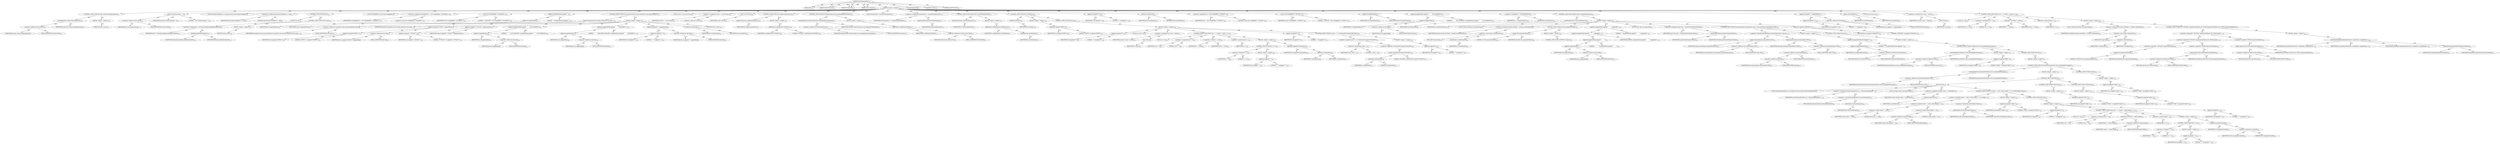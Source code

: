 digraph "printElementDecl" {  
"111669149700" [label = <(METHOD,printElementDecl)<SUB>233</SUB>> ]
"115964116994" [label = <(PARAM,this)<SUB>233</SUB>> ]
"115964117003" [label = <(PARAM,PrintWriter out)<SUB>233</SUB>> ]
"115964117004" [label = <(PARAM,String name)<SUB>233</SUB>> ]
"115964117005" [label = <(PARAM,Class element)<SUB>233</SUB>> ]
"25769803800" [label = <(BLOCK,&lt;empty&gt;,&lt;empty&gt;)<SUB>234</SUB>> ]
"47244640271" [label = <(CONTROL_STRUCTURE,IF,if (this.visited.containsKey(name)))<SUB>236</SUB>> ]
"30064771198" [label = <(containsKey,this.visited.containsKey(name))<SUB>236</SUB>> ]
"30064771199" [label = <(&lt;operator&gt;.fieldAccess,this.visited)<SUB>236</SUB>> ]
"68719476846" [label = <(IDENTIFIER,this,this.visited.containsKey(name))> ]
"55834574858" [label = <(FIELD_IDENTIFIER,visited,visited)<SUB>236</SUB>> ]
"68719476847" [label = <(IDENTIFIER,name,this.visited.containsKey(name))<SUB>236</SUB>> ]
"25769803801" [label = <(BLOCK,&lt;empty&gt;,&lt;empty&gt;)<SUB>236</SUB>> ]
"146028888064" [label = <(RETURN,return;,return;)<SUB>237</SUB>> ]
"30064771200" [label = <(put,this.visited.put(name, &quot;&quot;))<SUB>239</SUB>> ]
"30064771201" [label = <(&lt;operator&gt;.fieldAccess,this.visited)<SUB>239</SUB>> ]
"68719476848" [label = <(IDENTIFIER,this,this.visited.put(name, &quot;&quot;))> ]
"55834574859" [label = <(FIELD_IDENTIFIER,visited,visited)<SUB>239</SUB>> ]
"68719476849" [label = <(IDENTIFIER,name,this.visited.put(name, &quot;&quot;))<SUB>239</SUB>> ]
"90194313255" [label = <(LITERAL,&quot;&quot;,this.visited.put(name, &quot;&quot;))<SUB>239</SUB>> ]
"94489280525" [label = <(LOCAL,IntrospectionHelper ih: org.apache.tools.ant.IntrospectionHelper)<SUB>241</SUB>> ]
"30064771202" [label = <(&lt;operator&gt;.assignment,IntrospectionHelper ih = null)<SUB>241</SUB>> ]
"68719476850" [label = <(IDENTIFIER,ih,IntrospectionHelper ih = null)<SUB>241</SUB>> ]
"90194313256" [label = <(LITERAL,null,IntrospectionHelper ih = null)<SUB>241</SUB>> ]
"47244640272" [label = <(CONTROL_STRUCTURE,TRY,try)<SUB>242</SUB>> ]
"25769803802" [label = <(BLOCK,try,try)<SUB>242</SUB>> ]
"30064771203" [label = <(&lt;operator&gt;.assignment,ih = IntrospectionHelper.getHelper(element))<SUB>243</SUB>> ]
"68719476851" [label = <(IDENTIFIER,ih,ih = IntrospectionHelper.getHelper(element))<SUB>243</SUB>> ]
"30064771204" [label = <(getHelper,getHelper(element))<SUB>243</SUB>> ]
"68719476852" [label = <(IDENTIFIER,IntrospectionHelper,getHelper(element))<SUB>243</SUB>> ]
"68719476853" [label = <(IDENTIFIER,element,getHelper(element))<SUB>243</SUB>> ]
"47244640273" [label = <(CONTROL_STRUCTURE,CATCH,catch)<SUB>244</SUB>> ]
"25769803803" [label = <(BLOCK,&lt;empty&gt;,&lt;empty&gt;)<SUB>244</SUB>> ]
"146028888065" [label = <(RETURN,return;,return;)<SUB>250</SUB>> ]
"94489280526" [label = <(LOCAL,StringBuffer sb: java.lang.StringBuffer)<SUB>253</SUB>> ]
"30064771205" [label = <(&lt;operator&gt;.assignment,StringBuffer sb = new StringBuffer(&quot;&lt;!ELEMENT &quot;))<SUB>253</SUB>> ]
"68719476854" [label = <(IDENTIFIER,sb,StringBuffer sb = new StringBuffer(&quot;&lt;!ELEMENT &quot;))<SUB>253</SUB>> ]
"30064771206" [label = <(&lt;operator&gt;.alloc,new StringBuffer(&quot;&lt;!ELEMENT &quot;))<SUB>253</SUB>> ]
"30064771207" [label = <(&lt;init&gt;,new StringBuffer(&quot;&lt;!ELEMENT &quot;))<SUB>253</SUB>> ]
"68719476855" [label = <(IDENTIFIER,sb,new StringBuffer(&quot;&lt;!ELEMENT &quot;))<SUB>253</SUB>> ]
"90194313257" [label = <(LITERAL,&quot;&lt;!ELEMENT &quot;,new StringBuffer(&quot;&lt;!ELEMENT &quot;))<SUB>253</SUB>> ]
"30064771208" [label = <(append,sb.append(name).append(&quot; &quot;))<SUB>254</SUB>> ]
"30064771209" [label = <(append,sb.append(name))<SUB>254</SUB>> ]
"68719476856" [label = <(IDENTIFIER,sb,sb.append(name))<SUB>254</SUB>> ]
"68719476857" [label = <(IDENTIFIER,name,sb.append(name))<SUB>254</SUB>> ]
"90194313258" [label = <(LITERAL,&quot; &quot;,sb.append(name).append(&quot; &quot;))<SUB>254</SUB>> ]
"47244640274" [label = <(CONTROL_STRUCTURE,IF,if (org.apache.tools.ant.types.Reference.class.equals(element)))<SUB>256</SUB>> ]
"30064771210" [label = <(equals,org.apache.tools.ant.types.Reference.class.equa...)<SUB>256</SUB>> ]
"30064771211" [label = <(&lt;operator&gt;.fieldAccess,org.apache.tools.ant.types.Reference.class)<SUB>256</SUB>> ]
"68719476858" [label = <(IDENTIFIER,org.apache.tools.ant.types.Reference,org.apache.tools.ant.types.Reference.class.equa...)<SUB>256</SUB>> ]
"55834574860" [label = <(FIELD_IDENTIFIER,class,class)<SUB>256</SUB>> ]
"68719476859" [label = <(IDENTIFIER,element,org.apache.tools.ant.types.Reference.class.equa...)<SUB>256</SUB>> ]
"25769803804" [label = <(BLOCK,&lt;empty&gt;,&lt;empty&gt;)<SUB>256</SUB>> ]
"30064771212" [label = <(append,sb.append(&quot;EMPTY&gt;&quot;).append(lSep))<SUB>257</SUB>> ]
"30064771213" [label = <(append,sb.append(&quot;EMPTY&gt;&quot;))<SUB>257</SUB>> ]
"68719476860" [label = <(IDENTIFIER,sb,sb.append(&quot;EMPTY&gt;&quot;))<SUB>257</SUB>> ]
"90194313259" [label = <(LITERAL,&quot;EMPTY&gt;&quot;,sb.append(&quot;EMPTY&gt;&quot;))<SUB>257</SUB>> ]
"30064771214" [label = <(&lt;operator&gt;.fieldAccess,this.lSep)<SUB>257</SUB>> ]
"68719476861" [label = <(IDENTIFIER,this,sb.append(&quot;EMPTY&gt;&quot;).append(lSep))> ]
"55834574861" [label = <(FIELD_IDENTIFIER,lSep,lSep)<SUB>257</SUB>> ]
"30064771215" [label = <(append,sb.append(&quot;&lt;!ATTLIST &quot;).append(name))<SUB>258</SUB>> ]
"30064771216" [label = <(append,sb.append(&quot;&lt;!ATTLIST &quot;))<SUB>258</SUB>> ]
"68719476862" [label = <(IDENTIFIER,sb,sb.append(&quot;&lt;!ATTLIST &quot;))<SUB>258</SUB>> ]
"90194313260" [label = <(LITERAL,&quot;&lt;!ATTLIST &quot;,sb.append(&quot;&lt;!ATTLIST &quot;))<SUB>258</SUB>> ]
"68719476863" [label = <(IDENTIFIER,name,sb.append(&quot;&lt;!ATTLIST &quot;).append(name))<SUB>258</SUB>> ]
"30064771217" [label = <(append,sb.append(lSep).append(&quot;          id ID #IMPLIED&quot;))<SUB>259</SUB>> ]
"30064771218" [label = <(append,sb.append(lSep))<SUB>259</SUB>> ]
"68719476864" [label = <(IDENTIFIER,sb,sb.append(lSep))<SUB>259</SUB>> ]
"30064771219" [label = <(&lt;operator&gt;.fieldAccess,this.lSep)<SUB>259</SUB>> ]
"68719476865" [label = <(IDENTIFIER,this,sb.append(lSep))> ]
"55834574862" [label = <(FIELD_IDENTIFIER,lSep,lSep)<SUB>259</SUB>> ]
"90194313261" [label = <(LITERAL,&quot;          id ID #IMPLIED&quot;,sb.append(lSep).append(&quot;          id ID #IMPLIED&quot;))<SUB>259</SUB>> ]
"30064771220" [label = <(append,sb.append(lSep).append(&quot;          refid IDREF #...)<SUB>260</SUB>> ]
"30064771221" [label = <(append,sb.append(lSep))<SUB>260</SUB>> ]
"68719476866" [label = <(IDENTIFIER,sb,sb.append(lSep))<SUB>260</SUB>> ]
"30064771222" [label = <(&lt;operator&gt;.fieldAccess,this.lSep)<SUB>260</SUB>> ]
"68719476867" [label = <(IDENTIFIER,this,sb.append(lSep))> ]
"55834574863" [label = <(FIELD_IDENTIFIER,lSep,lSep)<SUB>260</SUB>> ]
"90194313262" [label = <(LITERAL,&quot;          refid IDREF #IMPLIED&quot;,sb.append(lSep).append(&quot;          refid IDREF #...)<SUB>260</SUB>> ]
"30064771223" [label = <(append,sb.append(&quot;&gt;&quot;).append(lSep))<SUB>261</SUB>> ]
"30064771224" [label = <(append,sb.append(&quot;&gt;&quot;))<SUB>261</SUB>> ]
"68719476868" [label = <(IDENTIFIER,sb,sb.append(&quot;&gt;&quot;))<SUB>261</SUB>> ]
"90194313263" [label = <(LITERAL,&quot;&gt;&quot;,sb.append(&quot;&gt;&quot;))<SUB>261</SUB>> ]
"30064771225" [label = <(&lt;operator&gt;.fieldAccess,this.lSep)<SUB>261</SUB>> ]
"68719476869" [label = <(IDENTIFIER,this,sb.append(&quot;&gt;&quot;).append(lSep))> ]
"55834574864" [label = <(FIELD_IDENTIFIER,lSep,lSep)<SUB>261</SUB>> ]
"30064771226" [label = <(println,out.println(sb))<SUB>262</SUB>> ]
"68719476870" [label = <(IDENTIFIER,out,out.println(sb))<SUB>262</SUB>> ]
"68719476871" [label = <(IDENTIFIER,sb,out.println(sb))<SUB>262</SUB>> ]
"146028888066" [label = <(RETURN,return;,return;)<SUB>263</SUB>> ]
"94489280527" [label = <(LOCAL,Vector v: java.util.Vector)<SUB>266</SUB>> ]
"30064771227" [label = <(&lt;operator&gt;.assignment,Vector v = new Vector())<SUB>266</SUB>> ]
"68719476872" [label = <(IDENTIFIER,v,Vector v = new Vector())<SUB>266</SUB>> ]
"30064771228" [label = <(&lt;operator&gt;.alloc,new Vector())<SUB>266</SUB>> ]
"30064771229" [label = <(&lt;init&gt;,new Vector())<SUB>266</SUB>> ]
"68719476873" [label = <(IDENTIFIER,v,new Vector())<SUB>266</SUB>> ]
"47244640275" [label = <(CONTROL_STRUCTURE,IF,if (supportsCharacters()))<SUB>267</SUB>> ]
"30064771230" [label = <(supportsCharacters,supportsCharacters())<SUB>267</SUB>> ]
"68719476874" [label = <(IDENTIFIER,ih,supportsCharacters())<SUB>267</SUB>> ]
"25769803805" [label = <(BLOCK,&lt;empty&gt;,&lt;empty&gt;)<SUB>267</SUB>> ]
"30064771231" [label = <(addElement,v.addElement(&quot;#PCDATA&quot;))<SUB>268</SUB>> ]
"68719476875" [label = <(IDENTIFIER,v,v.addElement(&quot;#PCDATA&quot;))<SUB>268</SUB>> ]
"90194313264" [label = <(LITERAL,&quot;#PCDATA&quot;,v.addElement(&quot;#PCDATA&quot;))<SUB>268</SUB>> ]
"47244640276" [label = <(CONTROL_STRUCTURE,IF,if (TaskContainer.class.isAssignableFrom(element)))<SUB>271</SUB>> ]
"30064771232" [label = <(isAssignableFrom,TaskContainer.class.isAssignableFrom(element))<SUB>271</SUB>> ]
"30064771233" [label = <(&lt;operator&gt;.fieldAccess,TaskContainer.class)<SUB>271</SUB>> ]
"68719476876" [label = <(IDENTIFIER,TaskContainer,TaskContainer.class.isAssignableFrom(element))<SUB>271</SUB>> ]
"55834574865" [label = <(FIELD_IDENTIFIER,class,class)<SUB>271</SUB>> ]
"68719476877" [label = <(IDENTIFIER,element,TaskContainer.class.isAssignableFrom(element))<SUB>271</SUB>> ]
"25769803806" [label = <(BLOCK,&lt;empty&gt;,&lt;empty&gt;)<SUB>271</SUB>> ]
"30064771234" [label = <(addElement,v.addElement(TASKS))<SUB>272</SUB>> ]
"68719476878" [label = <(IDENTIFIER,v,v.addElement(TASKS))<SUB>272</SUB>> ]
"30064771235" [label = <(&lt;operator&gt;.fieldAccess,AntStructure.TASKS)<SUB>272</SUB>> ]
"180388626442" [label = <(TYPE_REF,AntStructure,AntStructure)<SUB>272</SUB>> ]
"55834574866" [label = <(FIELD_IDENTIFIER,TASKS,TASKS)<SUB>272</SUB>> ]
"94489280528" [label = <(LOCAL,Enumeration e: java.util.Enumeration)<SUB>275</SUB>> ]
"30064771236" [label = <(&lt;operator&gt;.assignment,Enumeration e = ih.getNestedElements())<SUB>275</SUB>> ]
"68719476879" [label = <(IDENTIFIER,e,Enumeration e = ih.getNestedElements())<SUB>275</SUB>> ]
"30064771237" [label = <(getNestedElements,getNestedElements())<SUB>275</SUB>> ]
"68719476880" [label = <(IDENTIFIER,ih,getNestedElements())<SUB>275</SUB>> ]
"47244640277" [label = <(CONTROL_STRUCTURE,WHILE,while (e.hasMoreElements()))<SUB>276</SUB>> ]
"30064771238" [label = <(hasMoreElements,e.hasMoreElements())<SUB>276</SUB>> ]
"68719476881" [label = <(IDENTIFIER,e,e.hasMoreElements())<SUB>276</SUB>> ]
"25769803807" [label = <(BLOCK,&lt;empty&gt;,&lt;empty&gt;)<SUB>276</SUB>> ]
"30064771239" [label = <(addElement,v.addElement(e.nextElement()))<SUB>277</SUB>> ]
"68719476882" [label = <(IDENTIFIER,v,v.addElement(e.nextElement()))<SUB>277</SUB>> ]
"30064771240" [label = <(nextElement,e.nextElement())<SUB>277</SUB>> ]
"68719476883" [label = <(IDENTIFIER,e,e.nextElement())<SUB>277</SUB>> ]
"47244640278" [label = <(CONTROL_STRUCTURE,IF,if (v.isEmpty()))<SUB>280</SUB>> ]
"30064771241" [label = <(isEmpty,v.isEmpty())<SUB>280</SUB>> ]
"68719476884" [label = <(IDENTIFIER,v,v.isEmpty())<SUB>280</SUB>> ]
"25769803808" [label = <(BLOCK,&lt;empty&gt;,&lt;empty&gt;)<SUB>280</SUB>> ]
"30064771242" [label = <(append,sb.append(&quot;EMPTY&quot;))<SUB>281</SUB>> ]
"68719476885" [label = <(IDENTIFIER,sb,sb.append(&quot;EMPTY&quot;))<SUB>281</SUB>> ]
"90194313265" [label = <(LITERAL,&quot;EMPTY&quot;,sb.append(&quot;EMPTY&quot;))<SUB>281</SUB>> ]
"47244640279" [label = <(CONTROL_STRUCTURE,ELSE,else)<SUB>282</SUB>> ]
"25769803809" [label = <(BLOCK,&lt;empty&gt;,&lt;empty&gt;)<SUB>282</SUB>> ]
"30064771243" [label = <(append,sb.append(&quot;(&quot;))<SUB>283</SUB>> ]
"68719476886" [label = <(IDENTIFIER,sb,sb.append(&quot;(&quot;))<SUB>283</SUB>> ]
"90194313266" [label = <(LITERAL,&quot;(&quot;,sb.append(&quot;(&quot;))<SUB>283</SUB>> ]
"94489280529" [label = <(LOCAL,int count: int)<SUB>284</SUB>> ]
"30064771244" [label = <(&lt;operator&gt;.assignment,int count = v.size())<SUB>284</SUB>> ]
"68719476887" [label = <(IDENTIFIER,count,int count = v.size())<SUB>284</SUB>> ]
"30064771245" [label = <(size,v.size())<SUB>284</SUB>> ]
"68719476888" [label = <(IDENTIFIER,v,v.size())<SUB>284</SUB>> ]
"47244640280" [label = <(CONTROL_STRUCTURE,FOR,for (int i = 0; Some(i &lt; count); i++))<SUB>285</SUB>> ]
"94489280530" [label = <(LOCAL,int i: int)<SUB>285</SUB>> ]
"30064771246" [label = <(&lt;operator&gt;.assignment,int i = 0)<SUB>285</SUB>> ]
"68719476889" [label = <(IDENTIFIER,i,int i = 0)<SUB>285</SUB>> ]
"90194313267" [label = <(LITERAL,0,int i = 0)<SUB>285</SUB>> ]
"30064771247" [label = <(&lt;operator&gt;.lessThan,i &lt; count)<SUB>285</SUB>> ]
"68719476890" [label = <(IDENTIFIER,i,i &lt; count)<SUB>285</SUB>> ]
"68719476891" [label = <(IDENTIFIER,count,i &lt; count)<SUB>285</SUB>> ]
"30064771248" [label = <(&lt;operator&gt;.postIncrement,i++)<SUB>285</SUB>> ]
"68719476892" [label = <(IDENTIFIER,i,i++)<SUB>285</SUB>> ]
"25769803810" [label = <(BLOCK,&lt;empty&gt;,&lt;empty&gt;)<SUB>285</SUB>> ]
"47244640281" [label = <(CONTROL_STRUCTURE,IF,if (i != 0))<SUB>286</SUB>> ]
"30064771249" [label = <(&lt;operator&gt;.notEquals,i != 0)<SUB>286</SUB>> ]
"68719476893" [label = <(IDENTIFIER,i,i != 0)<SUB>286</SUB>> ]
"90194313268" [label = <(LITERAL,0,i != 0)<SUB>286</SUB>> ]
"25769803811" [label = <(BLOCK,&lt;empty&gt;,&lt;empty&gt;)<SUB>286</SUB>> ]
"30064771250" [label = <(append,sb.append(&quot; | &quot;))<SUB>287</SUB>> ]
"68719476894" [label = <(IDENTIFIER,sb,sb.append(&quot; | &quot;))<SUB>287</SUB>> ]
"90194313269" [label = <(LITERAL,&quot; | &quot;,sb.append(&quot; | &quot;))<SUB>287</SUB>> ]
"30064771251" [label = <(append,sb.append(v.elementAt(i)))<SUB>289</SUB>> ]
"68719476895" [label = <(IDENTIFIER,sb,sb.append(v.elementAt(i)))<SUB>289</SUB>> ]
"30064771252" [label = <(elementAt,v.elementAt(i))<SUB>289</SUB>> ]
"68719476896" [label = <(IDENTIFIER,v,v.elementAt(i))<SUB>289</SUB>> ]
"68719476897" [label = <(IDENTIFIER,i,v.elementAt(i))<SUB>289</SUB>> ]
"30064771253" [label = <(append,sb.append(&quot;)&quot;))<SUB>291</SUB>> ]
"68719476898" [label = <(IDENTIFIER,sb,sb.append(&quot;)&quot;))<SUB>291</SUB>> ]
"90194313270" [label = <(LITERAL,&quot;)&quot;,sb.append(&quot;)&quot;))<SUB>291</SUB>> ]
"47244640282" [label = <(CONTROL_STRUCTURE,IF,if (count &gt; 1 || !v.elementAt(0).equals(&quot;#PCDATA&quot;)))<SUB>292</SUB>> ]
"30064771254" [label = <(&lt;operator&gt;.logicalOr,count &gt; 1 || !v.elementAt(0).equals(&quot;#PCDATA&quot;))<SUB>292</SUB>> ]
"30064771255" [label = <(&lt;operator&gt;.greaterThan,count &gt; 1)<SUB>292</SUB>> ]
"68719476899" [label = <(IDENTIFIER,count,count &gt; 1)<SUB>292</SUB>> ]
"90194313271" [label = <(LITERAL,1,count &gt; 1)<SUB>292</SUB>> ]
"30064771256" [label = <(&lt;operator&gt;.logicalNot,!v.elementAt(0).equals(&quot;#PCDATA&quot;))<SUB>292</SUB>> ]
"30064771257" [label = <(equals,v.elementAt(0).equals(&quot;#PCDATA&quot;))<SUB>292</SUB>> ]
"30064771258" [label = <(elementAt,v.elementAt(0))<SUB>292</SUB>> ]
"68719476900" [label = <(IDENTIFIER,v,v.elementAt(0))<SUB>292</SUB>> ]
"90194313272" [label = <(LITERAL,0,v.elementAt(0))<SUB>292</SUB>> ]
"90194313273" [label = <(LITERAL,&quot;#PCDATA&quot;,v.elementAt(0).equals(&quot;#PCDATA&quot;))<SUB>292</SUB>> ]
"25769803812" [label = <(BLOCK,&lt;empty&gt;,&lt;empty&gt;)<SUB>292</SUB>> ]
"30064771259" [label = <(append,sb.append(&quot;*&quot;))<SUB>293</SUB>> ]
"68719476901" [label = <(IDENTIFIER,sb,sb.append(&quot;*&quot;))<SUB>293</SUB>> ]
"90194313274" [label = <(LITERAL,&quot;*&quot;,sb.append(&quot;*&quot;))<SUB>293</SUB>> ]
"30064771260" [label = <(append,sb.append(&quot;&gt;&quot;))<SUB>296</SUB>> ]
"68719476902" [label = <(IDENTIFIER,sb,sb.append(&quot;&gt;&quot;))<SUB>296</SUB>> ]
"90194313275" [label = <(LITERAL,&quot;&gt;&quot;,sb.append(&quot;&gt;&quot;))<SUB>296</SUB>> ]
"30064771261" [label = <(println,out.println(sb))<SUB>297</SUB>> ]
"68719476903" [label = <(IDENTIFIER,out,out.println(sb))<SUB>297</SUB>> ]
"68719476904" [label = <(IDENTIFIER,sb,out.println(sb))<SUB>297</SUB>> ]
"30064771262" [label = <(&lt;operator&gt;.assignment,sb = new StringBuffer(&quot;&lt;!ATTLIST &quot;))<SUB>299</SUB>> ]
"68719476905" [label = <(IDENTIFIER,sb,sb = new StringBuffer(&quot;&lt;!ATTLIST &quot;))<SUB>299</SUB>> ]
"30064771263" [label = <(&lt;operator&gt;.alloc,new StringBuffer(&quot;&lt;!ATTLIST &quot;))<SUB>299</SUB>> ]
"30064771264" [label = <(&lt;init&gt;,new StringBuffer(&quot;&lt;!ATTLIST &quot;))<SUB>299</SUB>> ]
"68719476906" [label = <(IDENTIFIER,sb,new StringBuffer(&quot;&lt;!ATTLIST &quot;))<SUB>299</SUB>> ]
"90194313276" [label = <(LITERAL,&quot;&lt;!ATTLIST &quot;,new StringBuffer(&quot;&lt;!ATTLIST &quot;))<SUB>299</SUB>> ]
"30064771265" [label = <(append,sb.append(name))<SUB>300</SUB>> ]
"68719476907" [label = <(IDENTIFIER,sb,sb.append(name))<SUB>300</SUB>> ]
"68719476908" [label = <(IDENTIFIER,name,sb.append(name))<SUB>300</SUB>> ]
"30064771266" [label = <(append,sb.append(lSep).append(&quot;          id ID #IMPLIED&quot;))<SUB>301</SUB>> ]
"30064771267" [label = <(append,sb.append(lSep))<SUB>301</SUB>> ]
"68719476909" [label = <(IDENTIFIER,sb,sb.append(lSep))<SUB>301</SUB>> ]
"30064771268" [label = <(&lt;operator&gt;.fieldAccess,this.lSep)<SUB>301</SUB>> ]
"68719476910" [label = <(IDENTIFIER,this,sb.append(lSep))> ]
"55834574867" [label = <(FIELD_IDENTIFIER,lSep,lSep)<SUB>301</SUB>> ]
"90194313277" [label = <(LITERAL,&quot;          id ID #IMPLIED&quot;,sb.append(lSep).append(&quot;          id ID #IMPLIED&quot;))<SUB>301</SUB>> ]
"30064771269" [label = <(&lt;operator&gt;.assignment,e = ih.getAttributes())<SUB>303</SUB>> ]
"68719476911" [label = <(IDENTIFIER,e,e = ih.getAttributes())<SUB>303</SUB>> ]
"30064771270" [label = <(getAttributes,getAttributes())<SUB>303</SUB>> ]
"68719476912" [label = <(IDENTIFIER,ih,getAttributes())<SUB>303</SUB>> ]
"47244640283" [label = <(CONTROL_STRUCTURE,WHILE,while (e.hasMoreElements()))<SUB>304</SUB>> ]
"30064771271" [label = <(hasMoreElements,e.hasMoreElements())<SUB>304</SUB>> ]
"68719476913" [label = <(IDENTIFIER,e,e.hasMoreElements())<SUB>304</SUB>> ]
"25769803813" [label = <(BLOCK,&lt;empty&gt;,&lt;empty&gt;)<SUB>304</SUB>> ]
"94489280531" [label = <(LOCAL,String attrName: java.lang.String)<SUB>305</SUB>> ]
"30064771272" [label = <(&lt;operator&gt;.assignment,String attrName = (String) e.nextElement())<SUB>305</SUB>> ]
"68719476914" [label = <(IDENTIFIER,attrName,String attrName = (String) e.nextElement())<SUB>305</SUB>> ]
"30064771273" [label = <(&lt;operator&gt;.cast,(String) e.nextElement())<SUB>305</SUB>> ]
"180388626443" [label = <(TYPE_REF,String,String)<SUB>305</SUB>> ]
"30064771274" [label = <(nextElement,e.nextElement())<SUB>305</SUB>> ]
"68719476915" [label = <(IDENTIFIER,e,e.nextElement())<SUB>305</SUB>> ]
"47244640284" [label = <(CONTROL_STRUCTURE,IF,if (this.equals(attrName)))<SUB>306</SUB>> ]
"30064771275" [label = <(equals,this.equals(attrName))<SUB>306</SUB>> ]
"90194313278" [label = <(LITERAL,&quot;id&quot;,this.equals(attrName))<SUB>306</SUB>> ]
"68719476916" [label = <(IDENTIFIER,attrName,this.equals(attrName))<SUB>306</SUB>> ]
"25769803814" [label = <(BLOCK,&lt;empty&gt;,&lt;empty&gt;)<SUB>306</SUB>> ]
"47244640285" [label = <(CONTROL_STRUCTURE,CONTINUE,continue;)<SUB>307</SUB>> ]
"30064771276" [label = <(append,sb.append(lSep).append(&quot;          &quot;).append(att...)<SUB>310</SUB>> ]
"30064771277" [label = <(append,sb.append(lSep).append(&quot;          &quot;).append(att...)<SUB>310</SUB>> ]
"30064771278" [label = <(append,sb.append(lSep).append(&quot;          &quot;))<SUB>310</SUB>> ]
"30064771279" [label = <(append,sb.append(lSep))<SUB>310</SUB>> ]
"68719476917" [label = <(IDENTIFIER,sb,sb.append(lSep))<SUB>310</SUB>> ]
"30064771280" [label = <(&lt;operator&gt;.fieldAccess,this.lSep)<SUB>310</SUB>> ]
"68719476918" [label = <(IDENTIFIER,this,sb.append(lSep))> ]
"55834574868" [label = <(FIELD_IDENTIFIER,lSep,lSep)<SUB>310</SUB>> ]
"90194313279" [label = <(LITERAL,&quot;          &quot;,sb.append(lSep).append(&quot;          &quot;))<SUB>310</SUB>> ]
"68719476919" [label = <(IDENTIFIER,attrName,sb.append(lSep).append(&quot;          &quot;).append(att...)<SUB>310</SUB>> ]
"90194313280" [label = <(LITERAL,&quot; &quot;,sb.append(lSep).append(&quot;          &quot;).append(att...)<SUB>310</SUB>> ]
"94489280532" [label = <(LOCAL,Class type: java.lang.Class)<SUB>311</SUB>> ]
"30064771281" [label = <(&lt;operator&gt;.assignment,Class type = ih.getAttributeType(attrName))<SUB>311</SUB>> ]
"68719476920" [label = <(IDENTIFIER,type,Class type = ih.getAttributeType(attrName))<SUB>311</SUB>> ]
"30064771282" [label = <(getAttributeType,getAttributeType(attrName))<SUB>311</SUB>> ]
"68719476921" [label = <(IDENTIFIER,ih,getAttributeType(attrName))<SUB>311</SUB>> ]
"68719476922" [label = <(IDENTIFIER,attrName,getAttributeType(attrName))<SUB>311</SUB>> ]
"47244640286" [label = <(CONTROL_STRUCTURE,IF,if (type.equals(java.lang.Boolean.class) || type.equals(java.lang.Boolean.TYPE)))<SUB>312</SUB>> ]
"30064771283" [label = <(&lt;operator&gt;.logicalOr,type.equals(java.lang.Boolean.class) || type.eq...)<SUB>312</SUB>> ]
"30064771284" [label = <(equals,type.equals(java.lang.Boolean.class))<SUB>312</SUB>> ]
"68719476923" [label = <(IDENTIFIER,type,type.equals(java.lang.Boolean.class))<SUB>312</SUB>> ]
"30064771285" [label = <(&lt;operator&gt;.fieldAccess,java.lang.Boolean.class)<SUB>312</SUB>> ]
"68719476924" [label = <(IDENTIFIER,java.lang.Boolean,type.equals(java.lang.Boolean.class))<SUB>312</SUB>> ]
"55834574869" [label = <(FIELD_IDENTIFIER,class,class)<SUB>312</SUB>> ]
"30064771286" [label = <(equals,type.equals(java.lang.Boolean.TYPE))<SUB>313</SUB>> ]
"68719476925" [label = <(IDENTIFIER,type,type.equals(java.lang.Boolean.TYPE))<SUB>313</SUB>> ]
"30064771287" [label = <(&lt;operator&gt;.fieldAccess,java.lang.Boolean.TYPE)<SUB>313</SUB>> ]
"30064771288" [label = <(&lt;operator&gt;.fieldAccess,java.lang.Boolean)<SUB>313</SUB>> ]
"30064771289" [label = <(&lt;operator&gt;.fieldAccess,java.lang)<SUB>313</SUB>> ]
"68719476926" [label = <(IDENTIFIER,java,type.equals(java.lang.Boolean.TYPE))<SUB>313</SUB>> ]
"55834574870" [label = <(FIELD_IDENTIFIER,lang,lang)<SUB>313</SUB>> ]
"55834574871" [label = <(FIELD_IDENTIFIER,Boolean,Boolean)<SUB>313</SUB>> ]
"55834574872" [label = <(FIELD_IDENTIFIER,TYPE,TYPE)<SUB>313</SUB>> ]
"25769803815" [label = <(BLOCK,&lt;empty&gt;,&lt;empty&gt;)<SUB>313</SUB>> ]
"30064771290" [label = <(append,sb.append(BOOLEAN).append(&quot; &quot;))<SUB>314</SUB>> ]
"30064771291" [label = <(append,sb.append(BOOLEAN))<SUB>314</SUB>> ]
"68719476927" [label = <(IDENTIFIER,sb,sb.append(BOOLEAN))<SUB>314</SUB>> ]
"30064771292" [label = <(&lt;operator&gt;.fieldAccess,AntStructure.BOOLEAN)<SUB>314</SUB>> ]
"180388626444" [label = <(TYPE_REF,AntStructure,AntStructure)<SUB>314</SUB>> ]
"55834574873" [label = <(FIELD_IDENTIFIER,BOOLEAN,BOOLEAN)<SUB>314</SUB>> ]
"90194313281" [label = <(LITERAL,&quot; &quot;,sb.append(BOOLEAN).append(&quot; &quot;))<SUB>314</SUB>> ]
"47244640287" [label = <(CONTROL_STRUCTURE,ELSE,else)<SUB>315</SUB>> ]
"25769803816" [label = <(BLOCK,&lt;empty&gt;,&lt;empty&gt;)<SUB>315</SUB>> ]
"47244640288" [label = <(CONTROL_STRUCTURE,IF,if (Reference.class.isAssignableFrom(type)))<SUB>315</SUB>> ]
"30064771293" [label = <(isAssignableFrom,Reference.class.isAssignableFrom(type))<SUB>315</SUB>> ]
"30064771294" [label = <(&lt;operator&gt;.fieldAccess,Reference.class)<SUB>315</SUB>> ]
"68719476928" [label = <(IDENTIFIER,Reference,Reference.class.isAssignableFrom(type))<SUB>315</SUB>> ]
"55834574874" [label = <(FIELD_IDENTIFIER,class,class)<SUB>315</SUB>> ]
"68719476929" [label = <(IDENTIFIER,type,Reference.class.isAssignableFrom(type))<SUB>315</SUB>> ]
"25769803817" [label = <(BLOCK,&lt;empty&gt;,&lt;empty&gt;)<SUB>315</SUB>> ]
"30064771295" [label = <(append,sb.append(&quot;IDREF &quot;))<SUB>316</SUB>> ]
"68719476930" [label = <(IDENTIFIER,sb,sb.append(&quot;IDREF &quot;))<SUB>316</SUB>> ]
"90194313282" [label = <(LITERAL,&quot;IDREF &quot;,sb.append(&quot;IDREF &quot;))<SUB>316</SUB>> ]
"47244640289" [label = <(CONTROL_STRUCTURE,ELSE,else)<SUB>317</SUB>> ]
"25769803818" [label = <(BLOCK,&lt;empty&gt;,&lt;empty&gt;)<SUB>317</SUB>> ]
"47244640290" [label = <(CONTROL_STRUCTURE,IF,if (EnumeratedAttribute.class.isAssignableFrom(type)))<SUB>317</SUB>> ]
"30064771296" [label = <(isAssignableFrom,EnumeratedAttribute.class.isAssignableFrom(type))<SUB>317</SUB>> ]
"30064771297" [label = <(&lt;operator&gt;.fieldAccess,EnumeratedAttribute.class)<SUB>317</SUB>> ]
"68719476931" [label = <(IDENTIFIER,EnumeratedAttribute,EnumeratedAttribute.class.isAssignableFrom(type))<SUB>317</SUB>> ]
"55834574875" [label = <(FIELD_IDENTIFIER,class,class)<SUB>317</SUB>> ]
"68719476932" [label = <(IDENTIFIER,type,EnumeratedAttribute.class.isAssignableFrom(type))<SUB>317</SUB>> ]
"25769803819" [label = <(BLOCK,&lt;empty&gt;,&lt;empty&gt;)<SUB>317</SUB>> ]
"47244640291" [label = <(CONTROL_STRUCTURE,TRY,try)<SUB>318</SUB>> ]
"25769803820" [label = <(BLOCK,try,try)<SUB>318</SUB>> ]
"94489280533" [label = <(LOCAL,EnumeratedAttribute ea: org.apache.tools.ant.types.EnumeratedAttribute)<SUB>319</SUB>> ]
"30064771298" [label = <(&lt;operator&gt;.assignment,EnumeratedAttribute ea = (EnumeratedAttribute) ...)<SUB>319</SUB>> ]
"68719476933" [label = <(IDENTIFIER,ea,EnumeratedAttribute ea = (EnumeratedAttribute) ...)<SUB>319</SUB>> ]
"30064771299" [label = <(&lt;operator&gt;.cast,(EnumeratedAttribute) type.newInstance())<SUB>320</SUB>> ]
"180388626445" [label = <(TYPE_REF,EnumeratedAttribute,EnumeratedAttribute)<SUB>320</SUB>> ]
"30064771300" [label = <(newInstance,type.newInstance())<SUB>320</SUB>> ]
"68719476934" [label = <(IDENTIFIER,type,type.newInstance())<SUB>320</SUB>> ]
"94489280534" [label = <(LOCAL,String[] values: java.lang.String[])<SUB>321</SUB>> ]
"30064771301" [label = <(&lt;operator&gt;.assignment,String[] values = ea.getValues())<SUB>321</SUB>> ]
"68719476935" [label = <(IDENTIFIER,values,String[] values = ea.getValues())<SUB>321</SUB>> ]
"30064771302" [label = <(getValues,getValues())<SUB>321</SUB>> ]
"68719476936" [label = <(IDENTIFIER,ea,getValues())<SUB>321</SUB>> ]
"47244640292" [label = <(CONTROL_STRUCTURE,IF,if (values == null || values.length == 0 || !areNmtokens(values)))<SUB>322</SUB>> ]
"30064771303" [label = <(&lt;operator&gt;.logicalOr,values == null || values.length == 0 || !areNmt...)<SUB>322</SUB>> ]
"30064771304" [label = <(&lt;operator&gt;.logicalOr,values == null || values.length == 0)<SUB>322</SUB>> ]
"30064771305" [label = <(&lt;operator&gt;.equals,values == null)<SUB>322</SUB>> ]
"68719476937" [label = <(IDENTIFIER,values,values == null)<SUB>322</SUB>> ]
"90194313283" [label = <(LITERAL,null,values == null)<SUB>322</SUB>> ]
"30064771306" [label = <(&lt;operator&gt;.equals,values.length == 0)<SUB>323</SUB>> ]
"30064771307" [label = <(&lt;operator&gt;.fieldAccess,values.length)<SUB>323</SUB>> ]
"68719476938" [label = <(IDENTIFIER,values,values.length == 0)<SUB>323</SUB>> ]
"55834574876" [label = <(FIELD_IDENTIFIER,length,length)<SUB>323</SUB>> ]
"90194313284" [label = <(LITERAL,0,values.length == 0)<SUB>323</SUB>> ]
"30064771308" [label = <(&lt;operator&gt;.logicalNot,!areNmtokens(values))<SUB>324</SUB>> ]
"30064771309" [label = <(areNmtokens,this.areNmtokens(values))<SUB>324</SUB>> ]
"68719476749" [label = <(IDENTIFIER,this,this.areNmtokens(values))<SUB>324</SUB>> ]
"68719476939" [label = <(IDENTIFIER,values,this.areNmtokens(values))<SUB>324</SUB>> ]
"25769803821" [label = <(BLOCK,&lt;empty&gt;,&lt;empty&gt;)<SUB>324</SUB>> ]
"30064771310" [label = <(append,sb.append(&quot;CDATA &quot;))<SUB>325</SUB>> ]
"68719476940" [label = <(IDENTIFIER,sb,sb.append(&quot;CDATA &quot;))<SUB>325</SUB>> ]
"90194313285" [label = <(LITERAL,&quot;CDATA &quot;,sb.append(&quot;CDATA &quot;))<SUB>325</SUB>> ]
"47244640293" [label = <(CONTROL_STRUCTURE,ELSE,else)<SUB>326</SUB>> ]
"25769803822" [label = <(BLOCK,&lt;empty&gt;,&lt;empty&gt;)<SUB>326</SUB>> ]
"30064771311" [label = <(append,sb.append(&quot;(&quot;))<SUB>327</SUB>> ]
"68719476941" [label = <(IDENTIFIER,sb,sb.append(&quot;(&quot;))<SUB>327</SUB>> ]
"90194313286" [label = <(LITERAL,&quot;(&quot;,sb.append(&quot;(&quot;))<SUB>327</SUB>> ]
"47244640294" [label = <(CONTROL_STRUCTURE,FOR,for (int i = 0; Some(i &lt; values.length); i++))<SUB>328</SUB>> ]
"94489280535" [label = <(LOCAL,int i: int)<SUB>328</SUB>> ]
"30064771312" [label = <(&lt;operator&gt;.assignment,int i = 0)<SUB>328</SUB>> ]
"68719476942" [label = <(IDENTIFIER,i,int i = 0)<SUB>328</SUB>> ]
"90194313287" [label = <(LITERAL,0,int i = 0)<SUB>328</SUB>> ]
"30064771313" [label = <(&lt;operator&gt;.lessThan,i &lt; values.length)<SUB>328</SUB>> ]
"68719476943" [label = <(IDENTIFIER,i,i &lt; values.length)<SUB>328</SUB>> ]
"30064771314" [label = <(&lt;operator&gt;.fieldAccess,values.length)<SUB>328</SUB>> ]
"68719476944" [label = <(IDENTIFIER,values,i &lt; values.length)<SUB>328</SUB>> ]
"55834574877" [label = <(FIELD_IDENTIFIER,length,length)<SUB>328</SUB>> ]
"30064771315" [label = <(&lt;operator&gt;.postIncrement,i++)<SUB>328</SUB>> ]
"68719476945" [label = <(IDENTIFIER,i,i++)<SUB>328</SUB>> ]
"25769803823" [label = <(BLOCK,&lt;empty&gt;,&lt;empty&gt;)<SUB>328</SUB>> ]
"47244640295" [label = <(CONTROL_STRUCTURE,IF,if (i != 0))<SUB>329</SUB>> ]
"30064771316" [label = <(&lt;operator&gt;.notEquals,i != 0)<SUB>329</SUB>> ]
"68719476946" [label = <(IDENTIFIER,i,i != 0)<SUB>329</SUB>> ]
"90194313288" [label = <(LITERAL,0,i != 0)<SUB>329</SUB>> ]
"25769803824" [label = <(BLOCK,&lt;empty&gt;,&lt;empty&gt;)<SUB>329</SUB>> ]
"30064771317" [label = <(append,sb.append(&quot; | &quot;))<SUB>330</SUB>> ]
"68719476947" [label = <(IDENTIFIER,sb,sb.append(&quot; | &quot;))<SUB>330</SUB>> ]
"90194313289" [label = <(LITERAL,&quot; | &quot;,sb.append(&quot; | &quot;))<SUB>330</SUB>> ]
"30064771318" [label = <(append,sb.append(values[i]))<SUB>332</SUB>> ]
"68719476948" [label = <(IDENTIFIER,sb,sb.append(values[i]))<SUB>332</SUB>> ]
"30064771319" [label = <(&lt;operator&gt;.indexAccess,values[i])<SUB>332</SUB>> ]
"68719476949" [label = <(IDENTIFIER,values,sb.append(values[i]))<SUB>332</SUB>> ]
"68719476950" [label = <(IDENTIFIER,i,sb.append(values[i]))<SUB>332</SUB>> ]
"30064771320" [label = <(append,sb.append(&quot;) &quot;))<SUB>334</SUB>> ]
"68719476951" [label = <(IDENTIFIER,sb,sb.append(&quot;) &quot;))<SUB>334</SUB>> ]
"90194313290" [label = <(LITERAL,&quot;) &quot;,sb.append(&quot;) &quot;))<SUB>334</SUB>> ]
"47244640296" [label = <(CONTROL_STRUCTURE,CATCH,catch)<SUB>336</SUB>> ]
"25769803825" [label = <(BLOCK,&lt;empty&gt;,&lt;empty&gt;)<SUB>336</SUB>> ]
"30064771321" [label = <(append,sb.append(&quot;CDATA &quot;))<SUB>337</SUB>> ]
"68719476952" [label = <(IDENTIFIER,sb,sb.append(&quot;CDATA &quot;))<SUB>337</SUB>> ]
"90194313291" [label = <(LITERAL,&quot;CDATA &quot;,sb.append(&quot;CDATA &quot;))<SUB>337</SUB>> ]
"47244640297" [label = <(CONTROL_STRUCTURE,CATCH,catch)<SUB>338</SUB>> ]
"25769803826" [label = <(BLOCK,&lt;empty&gt;,&lt;empty&gt;)<SUB>338</SUB>> ]
"30064771322" [label = <(append,sb.append(&quot;CDATA &quot;))<SUB>339</SUB>> ]
"68719476953" [label = <(IDENTIFIER,sb,sb.append(&quot;CDATA &quot;))<SUB>339</SUB>> ]
"90194313292" [label = <(LITERAL,&quot;CDATA &quot;,sb.append(&quot;CDATA &quot;))<SUB>339</SUB>> ]
"47244640298" [label = <(CONTROL_STRUCTURE,ELSE,else)<SUB>341</SUB>> ]
"25769803827" [label = <(BLOCK,&lt;empty&gt;,&lt;empty&gt;)<SUB>341</SUB>> ]
"30064771323" [label = <(append,sb.append(&quot;CDATA &quot;))<SUB>342</SUB>> ]
"68719476954" [label = <(IDENTIFIER,sb,sb.append(&quot;CDATA &quot;))<SUB>342</SUB>> ]
"90194313293" [label = <(LITERAL,&quot;CDATA &quot;,sb.append(&quot;CDATA &quot;))<SUB>342</SUB>> ]
"30064771324" [label = <(append,sb.append(&quot;#IMPLIED&quot;))<SUB>344</SUB>> ]
"68719476955" [label = <(IDENTIFIER,sb,sb.append(&quot;#IMPLIED&quot;))<SUB>344</SUB>> ]
"90194313294" [label = <(LITERAL,&quot;#IMPLIED&quot;,sb.append(&quot;#IMPLIED&quot;))<SUB>344</SUB>> ]
"30064771325" [label = <(append,sb.append(&quot;&gt;&quot;).append(lSep))<SUB>346</SUB>> ]
"30064771326" [label = <(append,sb.append(&quot;&gt;&quot;))<SUB>346</SUB>> ]
"68719476956" [label = <(IDENTIFIER,sb,sb.append(&quot;&gt;&quot;))<SUB>346</SUB>> ]
"90194313295" [label = <(LITERAL,&quot;&gt;&quot;,sb.append(&quot;&gt;&quot;))<SUB>346</SUB>> ]
"30064771327" [label = <(&lt;operator&gt;.fieldAccess,this.lSep)<SUB>346</SUB>> ]
"68719476957" [label = <(IDENTIFIER,this,sb.append(&quot;&gt;&quot;).append(lSep))> ]
"55834574878" [label = <(FIELD_IDENTIFIER,lSep,lSep)<SUB>346</SUB>> ]
"30064771328" [label = <(println,out.println(sb))<SUB>347</SUB>> ]
"68719476958" [label = <(IDENTIFIER,out,out.println(sb))<SUB>347</SUB>> ]
"68719476959" [label = <(IDENTIFIER,sb,out.println(sb))<SUB>347</SUB>> ]
"94489280536" [label = <(LOCAL,int count: int)<SUB>349</SUB>> ]
"30064771329" [label = <(&lt;operator&gt;.assignment,int count = v.size())<SUB>349</SUB>> ]
"68719476960" [label = <(IDENTIFIER,count,int count = v.size())<SUB>349</SUB>> ]
"30064771330" [label = <(size,v.size())<SUB>349</SUB>> ]
"68719476961" [label = <(IDENTIFIER,v,v.size())<SUB>349</SUB>> ]
"47244640299" [label = <(CONTROL_STRUCTURE,FOR,for (int i = 0; Some(i &lt; count); i++))<SUB>350</SUB>> ]
"94489280537" [label = <(LOCAL,int i: int)<SUB>350</SUB>> ]
"30064771331" [label = <(&lt;operator&gt;.assignment,int i = 0)<SUB>350</SUB>> ]
"68719476962" [label = <(IDENTIFIER,i,int i = 0)<SUB>350</SUB>> ]
"90194313296" [label = <(LITERAL,0,int i = 0)<SUB>350</SUB>> ]
"30064771332" [label = <(&lt;operator&gt;.lessThan,i &lt; count)<SUB>350</SUB>> ]
"68719476963" [label = <(IDENTIFIER,i,i &lt; count)<SUB>350</SUB>> ]
"68719476964" [label = <(IDENTIFIER,count,i &lt; count)<SUB>350</SUB>> ]
"30064771333" [label = <(&lt;operator&gt;.postIncrement,i++)<SUB>350</SUB>> ]
"68719476965" [label = <(IDENTIFIER,i,i++)<SUB>350</SUB>> ]
"25769803828" [label = <(BLOCK,&lt;empty&gt;,&lt;empty&gt;)<SUB>350</SUB>> ]
"94489280538" [label = <(LOCAL,String nestedName: java.lang.String)<SUB>351</SUB>> ]
"30064771334" [label = <(&lt;operator&gt;.assignment,String nestedName = (String) v.elementAt(i))<SUB>351</SUB>> ]
"68719476966" [label = <(IDENTIFIER,nestedName,String nestedName = (String) v.elementAt(i))<SUB>351</SUB>> ]
"30064771335" [label = <(&lt;operator&gt;.cast,(String) v.elementAt(i))<SUB>351</SUB>> ]
"180388626446" [label = <(TYPE_REF,String,String)<SUB>351</SUB>> ]
"30064771336" [label = <(elementAt,v.elementAt(i))<SUB>351</SUB>> ]
"68719476967" [label = <(IDENTIFIER,v,v.elementAt(i))<SUB>351</SUB>> ]
"68719476968" [label = <(IDENTIFIER,i,v.elementAt(i))<SUB>351</SUB>> ]
"47244640300" [label = <(CONTROL_STRUCTURE,IF,if (!&quot;#PCDATA&quot;.equals(nestedName) &amp;&amp; !TASKS.equals(nestedName) &amp;&amp; !TYPES.equals(nestedName)))<SUB>352</SUB>> ]
"30064771337" [label = <(&lt;operator&gt;.logicalAnd,!&quot;#PCDATA&quot;.equals(nestedName) &amp;&amp; !TASKS.equals(...)<SUB>352</SUB>> ]
"30064771338" [label = <(&lt;operator&gt;.logicalAnd,!&quot;#PCDATA&quot;.equals(nestedName) &amp;&amp; !TASKS.equals(...)<SUB>352</SUB>> ]
"30064771339" [label = <(&lt;operator&gt;.logicalNot,!&quot;#PCDATA&quot;.equals(nestedName))<SUB>352</SUB>> ]
"30064771340" [label = <(equals,this.equals(nestedName))<SUB>352</SUB>> ]
"90194313297" [label = <(LITERAL,&quot;#PCDATA&quot;,this.equals(nestedName))<SUB>352</SUB>> ]
"68719476969" [label = <(IDENTIFIER,nestedName,this.equals(nestedName))<SUB>352</SUB>> ]
"30064771341" [label = <(&lt;operator&gt;.logicalNot,!TASKS.equals(nestedName))<SUB>353</SUB>> ]
"30064771342" [label = <(equals,AntStructure.TASKS.equals(nestedName))<SUB>353</SUB>> ]
"30064771343" [label = <(&lt;operator&gt;.fieldAccess,AntStructure.TASKS)<SUB>353</SUB>> ]
"180388626447" [label = <(TYPE_REF,AntStructure,AntStructure)<SUB>353</SUB>> ]
"55834574879" [label = <(FIELD_IDENTIFIER,TASKS,TASKS)<SUB>353</SUB>> ]
"68719476970" [label = <(IDENTIFIER,nestedName,AntStructure.TASKS.equals(nestedName))<SUB>353</SUB>> ]
"30064771344" [label = <(&lt;operator&gt;.logicalNot,!TYPES.equals(nestedName))<SUB>354</SUB>> ]
"30064771345" [label = <(equals,AntStructure.TYPES.equals(nestedName))<SUB>354</SUB>> ]
"30064771346" [label = <(&lt;operator&gt;.fieldAccess,AntStructure.TYPES)<SUB>354</SUB>> ]
"180388626448" [label = <(TYPE_REF,AntStructure,AntStructure)<SUB>354</SUB>> ]
"55834574880" [label = <(FIELD_IDENTIFIER,TYPES,TYPES)<SUB>354</SUB>> ]
"68719476971" [label = <(IDENTIFIER,nestedName,AntStructure.TYPES.equals(nestedName))<SUB>354</SUB>> ]
"25769803829" [label = <(BLOCK,&lt;empty&gt;,&lt;empty&gt;)<SUB>354</SUB>> ]
"30064771347" [label = <(printElementDecl,printElementDecl(out, nestedName, ih.getElement...)<SUB>355</SUB>> ]
"68719476750" [label = <(IDENTIFIER,this,printElementDecl(out, nestedName, ih.getElement...)<SUB>355</SUB>> ]
"68719476972" [label = <(IDENTIFIER,out,printElementDecl(out, nestedName, ih.getElement...)<SUB>355</SUB>> ]
"68719476973" [label = <(IDENTIFIER,nestedName,printElementDecl(out, nestedName, ih.getElement...)<SUB>355</SUB>> ]
"30064771348" [label = <(getElementType,getElementType(nestedName))<SUB>355</SUB>> ]
"68719476974" [label = <(IDENTIFIER,ih,getElementType(nestedName))<SUB>355</SUB>> ]
"68719476975" [label = <(IDENTIFIER,nestedName,getElementType(nestedName))<SUB>355</SUB>> ]
"133143986193" [label = <(MODIFIER,PRIVATE)> ]
"133143986194" [label = <(MODIFIER,VIRTUAL)> ]
"128849018884" [label = <(METHOD_RETURN,void)<SUB>233</SUB>> ]
  "111669149700" -> "115964116994"  [ label = "AST: "] 
  "111669149700" -> "115964117003"  [ label = "AST: "] 
  "111669149700" -> "115964117004"  [ label = "AST: "] 
  "111669149700" -> "115964117005"  [ label = "AST: "] 
  "111669149700" -> "25769803800"  [ label = "AST: "] 
  "111669149700" -> "133143986193"  [ label = "AST: "] 
  "111669149700" -> "133143986194"  [ label = "AST: "] 
  "111669149700" -> "128849018884"  [ label = "AST: "] 
  "25769803800" -> "47244640271"  [ label = "AST: "] 
  "25769803800" -> "30064771200"  [ label = "AST: "] 
  "25769803800" -> "94489280525"  [ label = "AST: "] 
  "25769803800" -> "30064771202"  [ label = "AST: "] 
  "25769803800" -> "47244640272"  [ label = "AST: "] 
  "25769803800" -> "94489280526"  [ label = "AST: "] 
  "25769803800" -> "30064771205"  [ label = "AST: "] 
  "25769803800" -> "30064771207"  [ label = "AST: "] 
  "25769803800" -> "30064771208"  [ label = "AST: "] 
  "25769803800" -> "47244640274"  [ label = "AST: "] 
  "25769803800" -> "94489280527"  [ label = "AST: "] 
  "25769803800" -> "30064771227"  [ label = "AST: "] 
  "25769803800" -> "30064771229"  [ label = "AST: "] 
  "25769803800" -> "47244640275"  [ label = "AST: "] 
  "25769803800" -> "47244640276"  [ label = "AST: "] 
  "25769803800" -> "94489280528"  [ label = "AST: "] 
  "25769803800" -> "30064771236"  [ label = "AST: "] 
  "25769803800" -> "47244640277"  [ label = "AST: "] 
  "25769803800" -> "47244640278"  [ label = "AST: "] 
  "25769803800" -> "30064771260"  [ label = "AST: "] 
  "25769803800" -> "30064771261"  [ label = "AST: "] 
  "25769803800" -> "30064771262"  [ label = "AST: "] 
  "25769803800" -> "30064771264"  [ label = "AST: "] 
  "25769803800" -> "30064771265"  [ label = "AST: "] 
  "25769803800" -> "30064771266"  [ label = "AST: "] 
  "25769803800" -> "30064771269"  [ label = "AST: "] 
  "25769803800" -> "47244640283"  [ label = "AST: "] 
  "25769803800" -> "30064771325"  [ label = "AST: "] 
  "25769803800" -> "30064771328"  [ label = "AST: "] 
  "25769803800" -> "94489280536"  [ label = "AST: "] 
  "25769803800" -> "30064771329"  [ label = "AST: "] 
  "25769803800" -> "47244640299"  [ label = "AST: "] 
  "47244640271" -> "30064771198"  [ label = "AST: "] 
  "47244640271" -> "25769803801"  [ label = "AST: "] 
  "30064771198" -> "30064771199"  [ label = "AST: "] 
  "30064771198" -> "68719476847"  [ label = "AST: "] 
  "30064771199" -> "68719476846"  [ label = "AST: "] 
  "30064771199" -> "55834574858"  [ label = "AST: "] 
  "25769803801" -> "146028888064"  [ label = "AST: "] 
  "30064771200" -> "30064771201"  [ label = "AST: "] 
  "30064771200" -> "68719476849"  [ label = "AST: "] 
  "30064771200" -> "90194313255"  [ label = "AST: "] 
  "30064771201" -> "68719476848"  [ label = "AST: "] 
  "30064771201" -> "55834574859"  [ label = "AST: "] 
  "30064771202" -> "68719476850"  [ label = "AST: "] 
  "30064771202" -> "90194313256"  [ label = "AST: "] 
  "47244640272" -> "25769803802"  [ label = "AST: "] 
  "47244640272" -> "47244640273"  [ label = "AST: "] 
  "25769803802" -> "30064771203"  [ label = "AST: "] 
  "30064771203" -> "68719476851"  [ label = "AST: "] 
  "30064771203" -> "30064771204"  [ label = "AST: "] 
  "30064771204" -> "68719476852"  [ label = "AST: "] 
  "30064771204" -> "68719476853"  [ label = "AST: "] 
  "47244640273" -> "25769803803"  [ label = "AST: "] 
  "25769803803" -> "146028888065"  [ label = "AST: "] 
  "30064771205" -> "68719476854"  [ label = "AST: "] 
  "30064771205" -> "30064771206"  [ label = "AST: "] 
  "30064771207" -> "68719476855"  [ label = "AST: "] 
  "30064771207" -> "90194313257"  [ label = "AST: "] 
  "30064771208" -> "30064771209"  [ label = "AST: "] 
  "30064771208" -> "90194313258"  [ label = "AST: "] 
  "30064771209" -> "68719476856"  [ label = "AST: "] 
  "30064771209" -> "68719476857"  [ label = "AST: "] 
  "47244640274" -> "30064771210"  [ label = "AST: "] 
  "47244640274" -> "25769803804"  [ label = "AST: "] 
  "30064771210" -> "30064771211"  [ label = "AST: "] 
  "30064771210" -> "68719476859"  [ label = "AST: "] 
  "30064771211" -> "68719476858"  [ label = "AST: "] 
  "30064771211" -> "55834574860"  [ label = "AST: "] 
  "25769803804" -> "30064771212"  [ label = "AST: "] 
  "25769803804" -> "30064771215"  [ label = "AST: "] 
  "25769803804" -> "30064771217"  [ label = "AST: "] 
  "25769803804" -> "30064771220"  [ label = "AST: "] 
  "25769803804" -> "30064771223"  [ label = "AST: "] 
  "25769803804" -> "30064771226"  [ label = "AST: "] 
  "25769803804" -> "146028888066"  [ label = "AST: "] 
  "30064771212" -> "30064771213"  [ label = "AST: "] 
  "30064771212" -> "30064771214"  [ label = "AST: "] 
  "30064771213" -> "68719476860"  [ label = "AST: "] 
  "30064771213" -> "90194313259"  [ label = "AST: "] 
  "30064771214" -> "68719476861"  [ label = "AST: "] 
  "30064771214" -> "55834574861"  [ label = "AST: "] 
  "30064771215" -> "30064771216"  [ label = "AST: "] 
  "30064771215" -> "68719476863"  [ label = "AST: "] 
  "30064771216" -> "68719476862"  [ label = "AST: "] 
  "30064771216" -> "90194313260"  [ label = "AST: "] 
  "30064771217" -> "30064771218"  [ label = "AST: "] 
  "30064771217" -> "90194313261"  [ label = "AST: "] 
  "30064771218" -> "68719476864"  [ label = "AST: "] 
  "30064771218" -> "30064771219"  [ label = "AST: "] 
  "30064771219" -> "68719476865"  [ label = "AST: "] 
  "30064771219" -> "55834574862"  [ label = "AST: "] 
  "30064771220" -> "30064771221"  [ label = "AST: "] 
  "30064771220" -> "90194313262"  [ label = "AST: "] 
  "30064771221" -> "68719476866"  [ label = "AST: "] 
  "30064771221" -> "30064771222"  [ label = "AST: "] 
  "30064771222" -> "68719476867"  [ label = "AST: "] 
  "30064771222" -> "55834574863"  [ label = "AST: "] 
  "30064771223" -> "30064771224"  [ label = "AST: "] 
  "30064771223" -> "30064771225"  [ label = "AST: "] 
  "30064771224" -> "68719476868"  [ label = "AST: "] 
  "30064771224" -> "90194313263"  [ label = "AST: "] 
  "30064771225" -> "68719476869"  [ label = "AST: "] 
  "30064771225" -> "55834574864"  [ label = "AST: "] 
  "30064771226" -> "68719476870"  [ label = "AST: "] 
  "30064771226" -> "68719476871"  [ label = "AST: "] 
  "30064771227" -> "68719476872"  [ label = "AST: "] 
  "30064771227" -> "30064771228"  [ label = "AST: "] 
  "30064771229" -> "68719476873"  [ label = "AST: "] 
  "47244640275" -> "30064771230"  [ label = "AST: "] 
  "47244640275" -> "25769803805"  [ label = "AST: "] 
  "30064771230" -> "68719476874"  [ label = "AST: "] 
  "25769803805" -> "30064771231"  [ label = "AST: "] 
  "30064771231" -> "68719476875"  [ label = "AST: "] 
  "30064771231" -> "90194313264"  [ label = "AST: "] 
  "47244640276" -> "30064771232"  [ label = "AST: "] 
  "47244640276" -> "25769803806"  [ label = "AST: "] 
  "30064771232" -> "30064771233"  [ label = "AST: "] 
  "30064771232" -> "68719476877"  [ label = "AST: "] 
  "30064771233" -> "68719476876"  [ label = "AST: "] 
  "30064771233" -> "55834574865"  [ label = "AST: "] 
  "25769803806" -> "30064771234"  [ label = "AST: "] 
  "30064771234" -> "68719476878"  [ label = "AST: "] 
  "30064771234" -> "30064771235"  [ label = "AST: "] 
  "30064771235" -> "180388626442"  [ label = "AST: "] 
  "30064771235" -> "55834574866"  [ label = "AST: "] 
  "30064771236" -> "68719476879"  [ label = "AST: "] 
  "30064771236" -> "30064771237"  [ label = "AST: "] 
  "30064771237" -> "68719476880"  [ label = "AST: "] 
  "47244640277" -> "30064771238"  [ label = "AST: "] 
  "47244640277" -> "25769803807"  [ label = "AST: "] 
  "30064771238" -> "68719476881"  [ label = "AST: "] 
  "25769803807" -> "30064771239"  [ label = "AST: "] 
  "30064771239" -> "68719476882"  [ label = "AST: "] 
  "30064771239" -> "30064771240"  [ label = "AST: "] 
  "30064771240" -> "68719476883"  [ label = "AST: "] 
  "47244640278" -> "30064771241"  [ label = "AST: "] 
  "47244640278" -> "25769803808"  [ label = "AST: "] 
  "47244640278" -> "47244640279"  [ label = "AST: "] 
  "30064771241" -> "68719476884"  [ label = "AST: "] 
  "25769803808" -> "30064771242"  [ label = "AST: "] 
  "30064771242" -> "68719476885"  [ label = "AST: "] 
  "30064771242" -> "90194313265"  [ label = "AST: "] 
  "47244640279" -> "25769803809"  [ label = "AST: "] 
  "25769803809" -> "30064771243"  [ label = "AST: "] 
  "25769803809" -> "94489280529"  [ label = "AST: "] 
  "25769803809" -> "30064771244"  [ label = "AST: "] 
  "25769803809" -> "47244640280"  [ label = "AST: "] 
  "25769803809" -> "30064771253"  [ label = "AST: "] 
  "25769803809" -> "47244640282"  [ label = "AST: "] 
  "30064771243" -> "68719476886"  [ label = "AST: "] 
  "30064771243" -> "90194313266"  [ label = "AST: "] 
  "30064771244" -> "68719476887"  [ label = "AST: "] 
  "30064771244" -> "30064771245"  [ label = "AST: "] 
  "30064771245" -> "68719476888"  [ label = "AST: "] 
  "47244640280" -> "94489280530"  [ label = "AST: "] 
  "47244640280" -> "30064771246"  [ label = "AST: "] 
  "47244640280" -> "30064771247"  [ label = "AST: "] 
  "47244640280" -> "30064771248"  [ label = "AST: "] 
  "47244640280" -> "25769803810"  [ label = "AST: "] 
  "30064771246" -> "68719476889"  [ label = "AST: "] 
  "30064771246" -> "90194313267"  [ label = "AST: "] 
  "30064771247" -> "68719476890"  [ label = "AST: "] 
  "30064771247" -> "68719476891"  [ label = "AST: "] 
  "30064771248" -> "68719476892"  [ label = "AST: "] 
  "25769803810" -> "47244640281"  [ label = "AST: "] 
  "25769803810" -> "30064771251"  [ label = "AST: "] 
  "47244640281" -> "30064771249"  [ label = "AST: "] 
  "47244640281" -> "25769803811"  [ label = "AST: "] 
  "30064771249" -> "68719476893"  [ label = "AST: "] 
  "30064771249" -> "90194313268"  [ label = "AST: "] 
  "25769803811" -> "30064771250"  [ label = "AST: "] 
  "30064771250" -> "68719476894"  [ label = "AST: "] 
  "30064771250" -> "90194313269"  [ label = "AST: "] 
  "30064771251" -> "68719476895"  [ label = "AST: "] 
  "30064771251" -> "30064771252"  [ label = "AST: "] 
  "30064771252" -> "68719476896"  [ label = "AST: "] 
  "30064771252" -> "68719476897"  [ label = "AST: "] 
  "30064771253" -> "68719476898"  [ label = "AST: "] 
  "30064771253" -> "90194313270"  [ label = "AST: "] 
  "47244640282" -> "30064771254"  [ label = "AST: "] 
  "47244640282" -> "25769803812"  [ label = "AST: "] 
  "30064771254" -> "30064771255"  [ label = "AST: "] 
  "30064771254" -> "30064771256"  [ label = "AST: "] 
  "30064771255" -> "68719476899"  [ label = "AST: "] 
  "30064771255" -> "90194313271"  [ label = "AST: "] 
  "30064771256" -> "30064771257"  [ label = "AST: "] 
  "30064771257" -> "30064771258"  [ label = "AST: "] 
  "30064771257" -> "90194313273"  [ label = "AST: "] 
  "30064771258" -> "68719476900"  [ label = "AST: "] 
  "30064771258" -> "90194313272"  [ label = "AST: "] 
  "25769803812" -> "30064771259"  [ label = "AST: "] 
  "30064771259" -> "68719476901"  [ label = "AST: "] 
  "30064771259" -> "90194313274"  [ label = "AST: "] 
  "30064771260" -> "68719476902"  [ label = "AST: "] 
  "30064771260" -> "90194313275"  [ label = "AST: "] 
  "30064771261" -> "68719476903"  [ label = "AST: "] 
  "30064771261" -> "68719476904"  [ label = "AST: "] 
  "30064771262" -> "68719476905"  [ label = "AST: "] 
  "30064771262" -> "30064771263"  [ label = "AST: "] 
  "30064771264" -> "68719476906"  [ label = "AST: "] 
  "30064771264" -> "90194313276"  [ label = "AST: "] 
  "30064771265" -> "68719476907"  [ label = "AST: "] 
  "30064771265" -> "68719476908"  [ label = "AST: "] 
  "30064771266" -> "30064771267"  [ label = "AST: "] 
  "30064771266" -> "90194313277"  [ label = "AST: "] 
  "30064771267" -> "68719476909"  [ label = "AST: "] 
  "30064771267" -> "30064771268"  [ label = "AST: "] 
  "30064771268" -> "68719476910"  [ label = "AST: "] 
  "30064771268" -> "55834574867"  [ label = "AST: "] 
  "30064771269" -> "68719476911"  [ label = "AST: "] 
  "30064771269" -> "30064771270"  [ label = "AST: "] 
  "30064771270" -> "68719476912"  [ label = "AST: "] 
  "47244640283" -> "30064771271"  [ label = "AST: "] 
  "47244640283" -> "25769803813"  [ label = "AST: "] 
  "30064771271" -> "68719476913"  [ label = "AST: "] 
  "25769803813" -> "94489280531"  [ label = "AST: "] 
  "25769803813" -> "30064771272"  [ label = "AST: "] 
  "25769803813" -> "47244640284"  [ label = "AST: "] 
  "25769803813" -> "30064771276"  [ label = "AST: "] 
  "25769803813" -> "94489280532"  [ label = "AST: "] 
  "25769803813" -> "30064771281"  [ label = "AST: "] 
  "25769803813" -> "47244640286"  [ label = "AST: "] 
  "25769803813" -> "30064771324"  [ label = "AST: "] 
  "30064771272" -> "68719476914"  [ label = "AST: "] 
  "30064771272" -> "30064771273"  [ label = "AST: "] 
  "30064771273" -> "180388626443"  [ label = "AST: "] 
  "30064771273" -> "30064771274"  [ label = "AST: "] 
  "30064771274" -> "68719476915"  [ label = "AST: "] 
  "47244640284" -> "30064771275"  [ label = "AST: "] 
  "47244640284" -> "25769803814"  [ label = "AST: "] 
  "30064771275" -> "90194313278"  [ label = "AST: "] 
  "30064771275" -> "68719476916"  [ label = "AST: "] 
  "25769803814" -> "47244640285"  [ label = "AST: "] 
  "30064771276" -> "30064771277"  [ label = "AST: "] 
  "30064771276" -> "90194313280"  [ label = "AST: "] 
  "30064771277" -> "30064771278"  [ label = "AST: "] 
  "30064771277" -> "68719476919"  [ label = "AST: "] 
  "30064771278" -> "30064771279"  [ label = "AST: "] 
  "30064771278" -> "90194313279"  [ label = "AST: "] 
  "30064771279" -> "68719476917"  [ label = "AST: "] 
  "30064771279" -> "30064771280"  [ label = "AST: "] 
  "30064771280" -> "68719476918"  [ label = "AST: "] 
  "30064771280" -> "55834574868"  [ label = "AST: "] 
  "30064771281" -> "68719476920"  [ label = "AST: "] 
  "30064771281" -> "30064771282"  [ label = "AST: "] 
  "30064771282" -> "68719476921"  [ label = "AST: "] 
  "30064771282" -> "68719476922"  [ label = "AST: "] 
  "47244640286" -> "30064771283"  [ label = "AST: "] 
  "47244640286" -> "25769803815"  [ label = "AST: "] 
  "47244640286" -> "47244640287"  [ label = "AST: "] 
  "30064771283" -> "30064771284"  [ label = "AST: "] 
  "30064771283" -> "30064771286"  [ label = "AST: "] 
  "30064771284" -> "68719476923"  [ label = "AST: "] 
  "30064771284" -> "30064771285"  [ label = "AST: "] 
  "30064771285" -> "68719476924"  [ label = "AST: "] 
  "30064771285" -> "55834574869"  [ label = "AST: "] 
  "30064771286" -> "68719476925"  [ label = "AST: "] 
  "30064771286" -> "30064771287"  [ label = "AST: "] 
  "30064771287" -> "30064771288"  [ label = "AST: "] 
  "30064771287" -> "55834574872"  [ label = "AST: "] 
  "30064771288" -> "30064771289"  [ label = "AST: "] 
  "30064771288" -> "55834574871"  [ label = "AST: "] 
  "30064771289" -> "68719476926"  [ label = "AST: "] 
  "30064771289" -> "55834574870"  [ label = "AST: "] 
  "25769803815" -> "30064771290"  [ label = "AST: "] 
  "30064771290" -> "30064771291"  [ label = "AST: "] 
  "30064771290" -> "90194313281"  [ label = "AST: "] 
  "30064771291" -> "68719476927"  [ label = "AST: "] 
  "30064771291" -> "30064771292"  [ label = "AST: "] 
  "30064771292" -> "180388626444"  [ label = "AST: "] 
  "30064771292" -> "55834574873"  [ label = "AST: "] 
  "47244640287" -> "25769803816"  [ label = "AST: "] 
  "25769803816" -> "47244640288"  [ label = "AST: "] 
  "47244640288" -> "30064771293"  [ label = "AST: "] 
  "47244640288" -> "25769803817"  [ label = "AST: "] 
  "47244640288" -> "47244640289"  [ label = "AST: "] 
  "30064771293" -> "30064771294"  [ label = "AST: "] 
  "30064771293" -> "68719476929"  [ label = "AST: "] 
  "30064771294" -> "68719476928"  [ label = "AST: "] 
  "30064771294" -> "55834574874"  [ label = "AST: "] 
  "25769803817" -> "30064771295"  [ label = "AST: "] 
  "30064771295" -> "68719476930"  [ label = "AST: "] 
  "30064771295" -> "90194313282"  [ label = "AST: "] 
  "47244640289" -> "25769803818"  [ label = "AST: "] 
  "25769803818" -> "47244640290"  [ label = "AST: "] 
  "47244640290" -> "30064771296"  [ label = "AST: "] 
  "47244640290" -> "25769803819"  [ label = "AST: "] 
  "47244640290" -> "47244640298"  [ label = "AST: "] 
  "30064771296" -> "30064771297"  [ label = "AST: "] 
  "30064771296" -> "68719476932"  [ label = "AST: "] 
  "30064771297" -> "68719476931"  [ label = "AST: "] 
  "30064771297" -> "55834574875"  [ label = "AST: "] 
  "25769803819" -> "47244640291"  [ label = "AST: "] 
  "47244640291" -> "25769803820"  [ label = "AST: "] 
  "47244640291" -> "47244640296"  [ label = "AST: "] 
  "47244640291" -> "47244640297"  [ label = "AST: "] 
  "25769803820" -> "94489280533"  [ label = "AST: "] 
  "25769803820" -> "30064771298"  [ label = "AST: "] 
  "25769803820" -> "94489280534"  [ label = "AST: "] 
  "25769803820" -> "30064771301"  [ label = "AST: "] 
  "25769803820" -> "47244640292"  [ label = "AST: "] 
  "30064771298" -> "68719476933"  [ label = "AST: "] 
  "30064771298" -> "30064771299"  [ label = "AST: "] 
  "30064771299" -> "180388626445"  [ label = "AST: "] 
  "30064771299" -> "30064771300"  [ label = "AST: "] 
  "30064771300" -> "68719476934"  [ label = "AST: "] 
  "30064771301" -> "68719476935"  [ label = "AST: "] 
  "30064771301" -> "30064771302"  [ label = "AST: "] 
  "30064771302" -> "68719476936"  [ label = "AST: "] 
  "47244640292" -> "30064771303"  [ label = "AST: "] 
  "47244640292" -> "25769803821"  [ label = "AST: "] 
  "47244640292" -> "47244640293"  [ label = "AST: "] 
  "30064771303" -> "30064771304"  [ label = "AST: "] 
  "30064771303" -> "30064771308"  [ label = "AST: "] 
  "30064771304" -> "30064771305"  [ label = "AST: "] 
  "30064771304" -> "30064771306"  [ label = "AST: "] 
  "30064771305" -> "68719476937"  [ label = "AST: "] 
  "30064771305" -> "90194313283"  [ label = "AST: "] 
  "30064771306" -> "30064771307"  [ label = "AST: "] 
  "30064771306" -> "90194313284"  [ label = "AST: "] 
  "30064771307" -> "68719476938"  [ label = "AST: "] 
  "30064771307" -> "55834574876"  [ label = "AST: "] 
  "30064771308" -> "30064771309"  [ label = "AST: "] 
  "30064771309" -> "68719476749"  [ label = "AST: "] 
  "30064771309" -> "68719476939"  [ label = "AST: "] 
  "25769803821" -> "30064771310"  [ label = "AST: "] 
  "30064771310" -> "68719476940"  [ label = "AST: "] 
  "30064771310" -> "90194313285"  [ label = "AST: "] 
  "47244640293" -> "25769803822"  [ label = "AST: "] 
  "25769803822" -> "30064771311"  [ label = "AST: "] 
  "25769803822" -> "47244640294"  [ label = "AST: "] 
  "25769803822" -> "30064771320"  [ label = "AST: "] 
  "30064771311" -> "68719476941"  [ label = "AST: "] 
  "30064771311" -> "90194313286"  [ label = "AST: "] 
  "47244640294" -> "94489280535"  [ label = "AST: "] 
  "47244640294" -> "30064771312"  [ label = "AST: "] 
  "47244640294" -> "30064771313"  [ label = "AST: "] 
  "47244640294" -> "30064771315"  [ label = "AST: "] 
  "47244640294" -> "25769803823"  [ label = "AST: "] 
  "30064771312" -> "68719476942"  [ label = "AST: "] 
  "30064771312" -> "90194313287"  [ label = "AST: "] 
  "30064771313" -> "68719476943"  [ label = "AST: "] 
  "30064771313" -> "30064771314"  [ label = "AST: "] 
  "30064771314" -> "68719476944"  [ label = "AST: "] 
  "30064771314" -> "55834574877"  [ label = "AST: "] 
  "30064771315" -> "68719476945"  [ label = "AST: "] 
  "25769803823" -> "47244640295"  [ label = "AST: "] 
  "25769803823" -> "30064771318"  [ label = "AST: "] 
  "47244640295" -> "30064771316"  [ label = "AST: "] 
  "47244640295" -> "25769803824"  [ label = "AST: "] 
  "30064771316" -> "68719476946"  [ label = "AST: "] 
  "30064771316" -> "90194313288"  [ label = "AST: "] 
  "25769803824" -> "30064771317"  [ label = "AST: "] 
  "30064771317" -> "68719476947"  [ label = "AST: "] 
  "30064771317" -> "90194313289"  [ label = "AST: "] 
  "30064771318" -> "68719476948"  [ label = "AST: "] 
  "30064771318" -> "30064771319"  [ label = "AST: "] 
  "30064771319" -> "68719476949"  [ label = "AST: "] 
  "30064771319" -> "68719476950"  [ label = "AST: "] 
  "30064771320" -> "68719476951"  [ label = "AST: "] 
  "30064771320" -> "90194313290"  [ label = "AST: "] 
  "47244640296" -> "25769803825"  [ label = "AST: "] 
  "25769803825" -> "30064771321"  [ label = "AST: "] 
  "30064771321" -> "68719476952"  [ label = "AST: "] 
  "30064771321" -> "90194313291"  [ label = "AST: "] 
  "47244640297" -> "25769803826"  [ label = "AST: "] 
  "25769803826" -> "30064771322"  [ label = "AST: "] 
  "30064771322" -> "68719476953"  [ label = "AST: "] 
  "30064771322" -> "90194313292"  [ label = "AST: "] 
  "47244640298" -> "25769803827"  [ label = "AST: "] 
  "25769803827" -> "30064771323"  [ label = "AST: "] 
  "30064771323" -> "68719476954"  [ label = "AST: "] 
  "30064771323" -> "90194313293"  [ label = "AST: "] 
  "30064771324" -> "68719476955"  [ label = "AST: "] 
  "30064771324" -> "90194313294"  [ label = "AST: "] 
  "30064771325" -> "30064771326"  [ label = "AST: "] 
  "30064771325" -> "30064771327"  [ label = "AST: "] 
  "30064771326" -> "68719476956"  [ label = "AST: "] 
  "30064771326" -> "90194313295"  [ label = "AST: "] 
  "30064771327" -> "68719476957"  [ label = "AST: "] 
  "30064771327" -> "55834574878"  [ label = "AST: "] 
  "30064771328" -> "68719476958"  [ label = "AST: "] 
  "30064771328" -> "68719476959"  [ label = "AST: "] 
  "30064771329" -> "68719476960"  [ label = "AST: "] 
  "30064771329" -> "30064771330"  [ label = "AST: "] 
  "30064771330" -> "68719476961"  [ label = "AST: "] 
  "47244640299" -> "94489280537"  [ label = "AST: "] 
  "47244640299" -> "30064771331"  [ label = "AST: "] 
  "47244640299" -> "30064771332"  [ label = "AST: "] 
  "47244640299" -> "30064771333"  [ label = "AST: "] 
  "47244640299" -> "25769803828"  [ label = "AST: "] 
  "30064771331" -> "68719476962"  [ label = "AST: "] 
  "30064771331" -> "90194313296"  [ label = "AST: "] 
  "30064771332" -> "68719476963"  [ label = "AST: "] 
  "30064771332" -> "68719476964"  [ label = "AST: "] 
  "30064771333" -> "68719476965"  [ label = "AST: "] 
  "25769803828" -> "94489280538"  [ label = "AST: "] 
  "25769803828" -> "30064771334"  [ label = "AST: "] 
  "25769803828" -> "47244640300"  [ label = "AST: "] 
  "30064771334" -> "68719476966"  [ label = "AST: "] 
  "30064771334" -> "30064771335"  [ label = "AST: "] 
  "30064771335" -> "180388626446"  [ label = "AST: "] 
  "30064771335" -> "30064771336"  [ label = "AST: "] 
  "30064771336" -> "68719476967"  [ label = "AST: "] 
  "30064771336" -> "68719476968"  [ label = "AST: "] 
  "47244640300" -> "30064771337"  [ label = "AST: "] 
  "47244640300" -> "25769803829"  [ label = "AST: "] 
  "30064771337" -> "30064771338"  [ label = "AST: "] 
  "30064771337" -> "30064771344"  [ label = "AST: "] 
  "30064771338" -> "30064771339"  [ label = "AST: "] 
  "30064771338" -> "30064771341"  [ label = "AST: "] 
  "30064771339" -> "30064771340"  [ label = "AST: "] 
  "30064771340" -> "90194313297"  [ label = "AST: "] 
  "30064771340" -> "68719476969"  [ label = "AST: "] 
  "30064771341" -> "30064771342"  [ label = "AST: "] 
  "30064771342" -> "30064771343"  [ label = "AST: "] 
  "30064771342" -> "68719476970"  [ label = "AST: "] 
  "30064771343" -> "180388626447"  [ label = "AST: "] 
  "30064771343" -> "55834574879"  [ label = "AST: "] 
  "30064771344" -> "30064771345"  [ label = "AST: "] 
  "30064771345" -> "30064771346"  [ label = "AST: "] 
  "30064771345" -> "68719476971"  [ label = "AST: "] 
  "30064771346" -> "180388626448"  [ label = "AST: "] 
  "30064771346" -> "55834574880"  [ label = "AST: "] 
  "25769803829" -> "30064771347"  [ label = "AST: "] 
  "30064771347" -> "68719476750"  [ label = "AST: "] 
  "30064771347" -> "68719476972"  [ label = "AST: "] 
  "30064771347" -> "68719476973"  [ label = "AST: "] 
  "30064771347" -> "30064771348"  [ label = "AST: "] 
  "30064771348" -> "68719476974"  [ label = "AST: "] 
  "30064771348" -> "68719476975"  [ label = "AST: "] 
  "111669149700" -> "115964116994"  [ label = "DDG: "] 
  "111669149700" -> "115964117003"  [ label = "DDG: "] 
  "111669149700" -> "115964117004"  [ label = "DDG: "] 
  "111669149700" -> "115964117005"  [ label = "DDG: "] 
}
